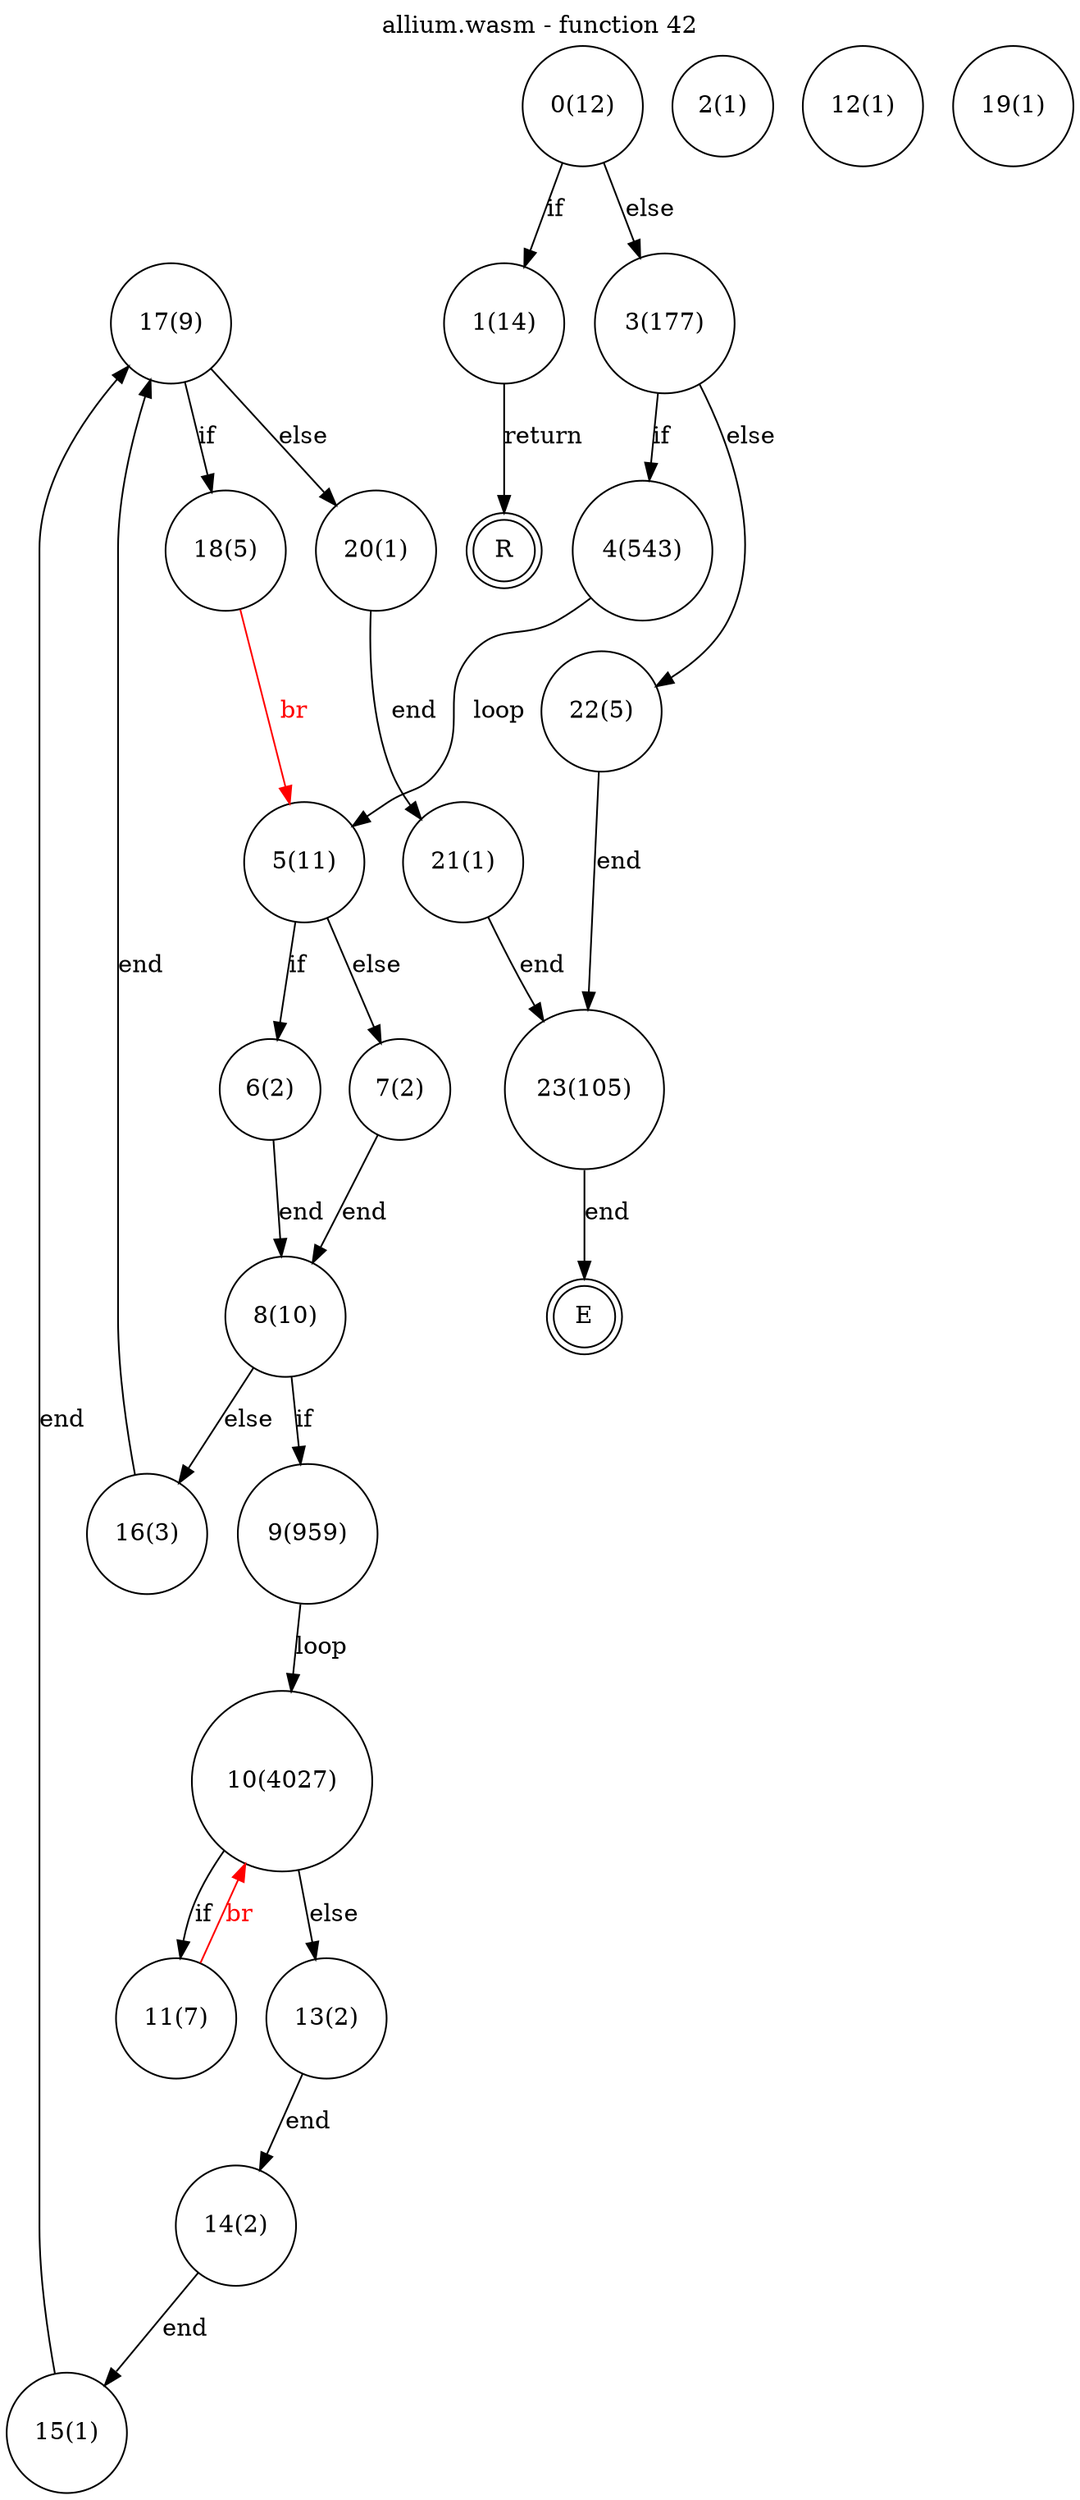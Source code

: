 digraph finite_state_machine {
    label = "allium.wasm - function 42"
    labelloc =  t
    labelfontsize = 16
    labelfontcolor = black
    labelfontname = "Helvetica"
    node [shape = doublecircle]; E R ;
node [shape=circle, fontcolor=black, style="", label="0(12)"]0
node [shape=circle, fontcolor=black, style="", label="1(14)"]1
node [shape=circle, fontcolor=black, style="", label="2(1)"]2
node [shape=circle, fontcolor=black, style="", label="3(177)"]3
node [shape=circle, fontcolor=black, style="", label="4(543)"]4
node [shape=circle, fontcolor=black, style="", label="5(11)"]5
node [shape=circle, fontcolor=black, style="", label="6(2)"]6
node [shape=circle, fontcolor=black, style="", label="7(2)"]7
node [shape=circle, fontcolor=black, style="", label="8(10)"]8
node [shape=circle, fontcolor=black, style="", label="9(959)"]9
node [shape=circle, fontcolor=black, style="", label="10(4027)"]10
node [shape=circle, fontcolor=black, style="", label="11(7)"]11
node [shape=circle, fontcolor=black, style="", label="12(1)"]12
node [shape=circle, fontcolor=black, style="", label="13(2)"]13
node [shape=circle, fontcolor=black, style="", label="14(2)"]14
node [shape=circle, fontcolor=black, style="", label="15(1)"]15
node [shape=circle, fontcolor=black, style="", label="16(3)"]16
node [shape=circle, fontcolor=black, style="", label="17(9)"]17
node [shape=circle, fontcolor=black, style="", label="18(5)"]18
node [shape=circle, fontcolor=black, style="", label="19(1)"]19
node [shape=circle, fontcolor=black, style="", label="20(1)"]20
node [shape=circle, fontcolor=black, style="", label="21(1)"]21
node [shape=circle, fontcolor=black, style="", label="22(5)"]22
node [shape=circle, fontcolor=black, style="", label="23(105)"]23
node [shape=circle, fontcolor=black, style="", label="E"]E
node [shape=circle, fontcolor=black, style="", label="R"]R
    0 -> 1[label="if"];
    0 -> 3[label="else"];
    1 -> R[label="return"];
    3 -> 4[label="if"];
    3 -> 22[label="else"];
    4 -> 5[label="loop"];
    5 -> 6[label="if"];
    5 -> 7[label="else"];
    6 -> 8[label="end"];
    7 -> 8[label="end"];
    8 -> 9[label="if"];
    8 -> 16[label="else"];
    9 -> 10[label="loop"];
    10 -> 11[label="if"];
    10 -> 13[label="else"];
    11 -> 10[color="red" fontcolor="red" label="br"];
    13 -> 14[label="end"];
    14 -> 15[label="end"];
    15 -> 17[label="end"];
    16 -> 17[label="end"];
    17 -> 18[label="if"];
    17 -> 20[label="else"];
    18 -> 5[color="red" fontcolor="red" label="br"];
    20 -> 21[label="end"];
    21 -> 23[label="end"];
    22 -> 23[label="end"];
    23 -> E[label="end"];
}
